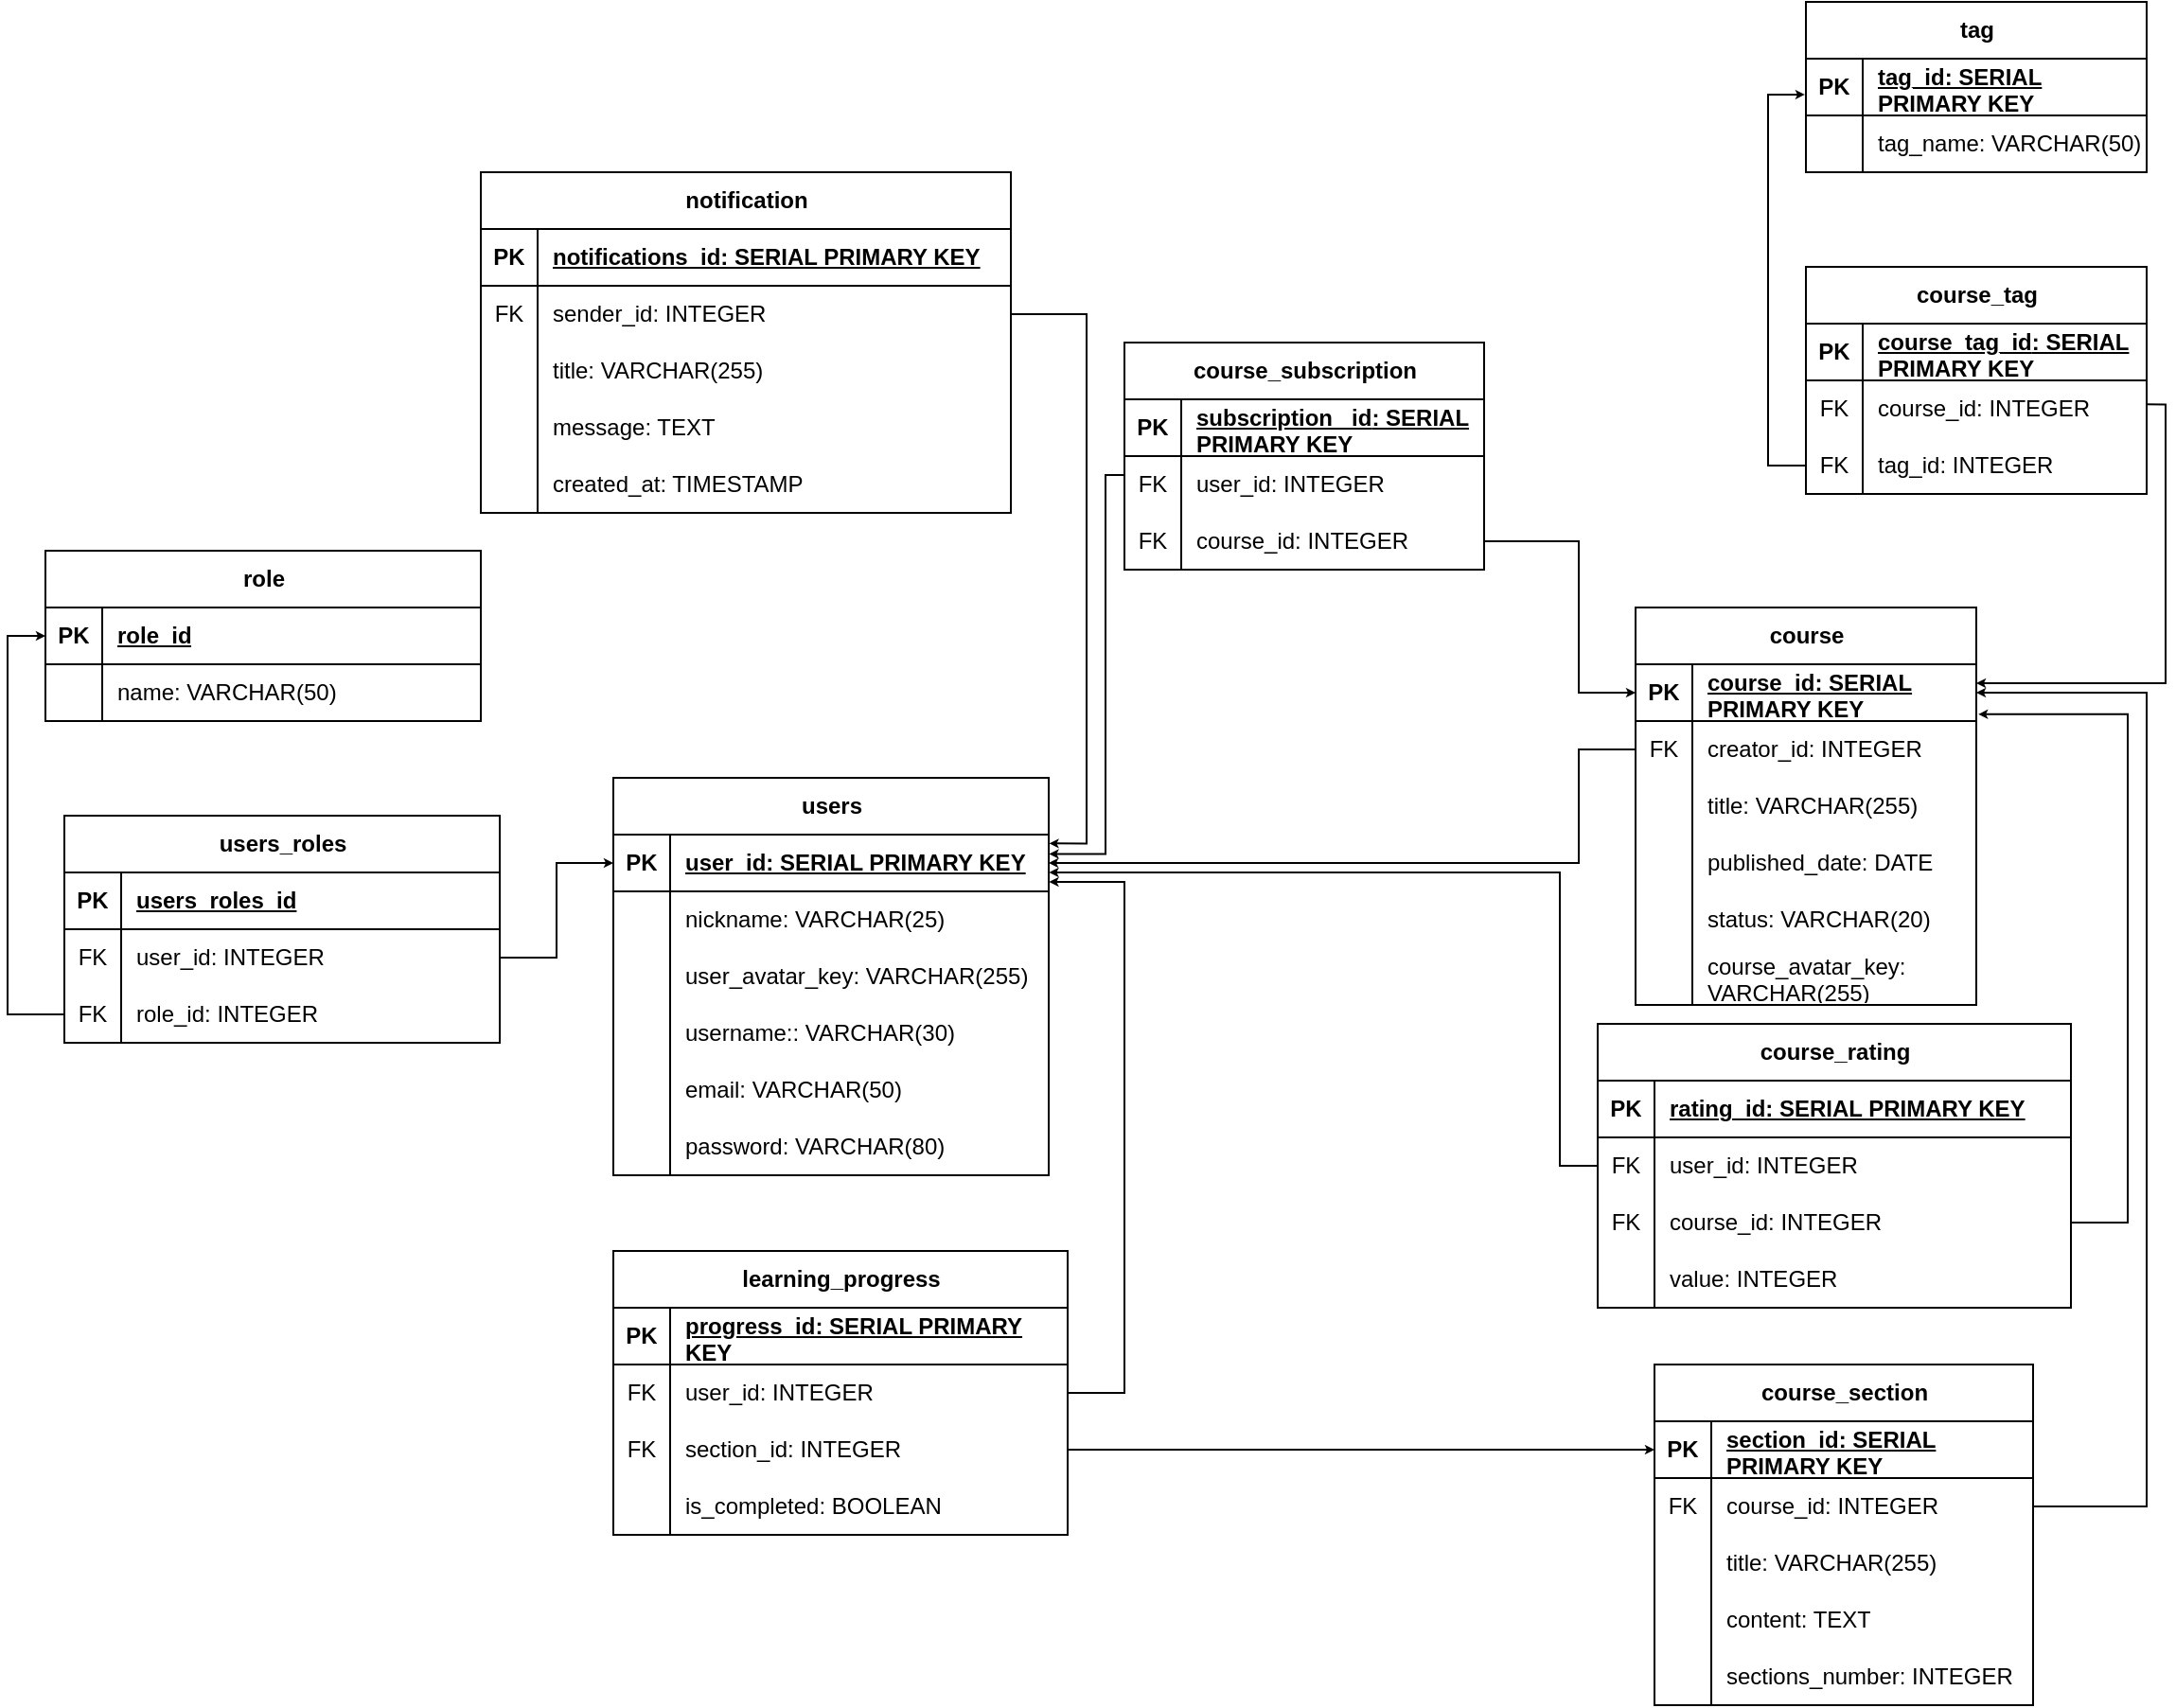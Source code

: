 <mxfile version="24.1.0" type="device">
  <diagram name="Страница — 1" id="e10EyXem6zrKL25AmnZW">
    <mxGraphModel dx="2261" dy="2005" grid="1" gridSize="10" guides="1" tooltips="1" connect="1" arrows="1" fold="1" page="1" pageScale="1" pageWidth="827" pageHeight="1169" math="0" shadow="0">
      <root>
        <mxCell id="0" />
        <mxCell id="1" parent="0" />
        <mxCell id="rcy57a3LJjuB4BleYH-w-108" value="users" style="shape=table;startSize=30;container=1;collapsible=1;childLayout=tableLayout;fixedRows=1;rowLines=0;fontStyle=1;align=center;resizeLast=1;html=1;" parent="1" vertex="1">
          <mxGeometry x="20" y="330" width="230" height="210" as="geometry" />
        </mxCell>
        <mxCell id="rcy57a3LJjuB4BleYH-w-109" value="" style="shape=tableRow;horizontal=0;startSize=0;swimlaneHead=0;swimlaneBody=0;fillColor=none;collapsible=0;dropTarget=0;points=[[0,0.5],[1,0.5]];portConstraint=eastwest;top=0;left=0;right=0;bottom=1;" parent="rcy57a3LJjuB4BleYH-w-108" vertex="1">
          <mxGeometry y="30" width="230" height="30" as="geometry" />
        </mxCell>
        <mxCell id="rcy57a3LJjuB4BleYH-w-110" value="PK" style="shape=partialRectangle;connectable=0;fillColor=none;top=0;left=0;bottom=0;right=0;fontStyle=1;overflow=hidden;whiteSpace=wrap;html=1;" parent="rcy57a3LJjuB4BleYH-w-109" vertex="1">
          <mxGeometry width="30" height="30" as="geometry">
            <mxRectangle width="30" height="30" as="alternateBounds" />
          </mxGeometry>
        </mxCell>
        <mxCell id="rcy57a3LJjuB4BleYH-w-111" value="user_id:&amp;nbsp;SERIAL PRIMARY KEY" style="shape=partialRectangle;connectable=0;fillColor=none;top=0;left=0;bottom=0;right=0;align=left;spacingLeft=6;fontStyle=5;overflow=hidden;whiteSpace=wrap;html=1;" parent="rcy57a3LJjuB4BleYH-w-109" vertex="1">
          <mxGeometry x="30" width="200" height="30" as="geometry">
            <mxRectangle width="200" height="30" as="alternateBounds" />
          </mxGeometry>
        </mxCell>
        <mxCell id="qG3YIqLwmtl2IUQ5ZjuG-1" style="shape=tableRow;horizontal=0;startSize=0;swimlaneHead=0;swimlaneBody=0;fillColor=none;collapsible=0;dropTarget=0;points=[[0,0.5],[1,0.5]];portConstraint=eastwest;top=0;left=0;right=0;bottom=0;" parent="rcy57a3LJjuB4BleYH-w-108" vertex="1">
          <mxGeometry y="60" width="230" height="30" as="geometry" />
        </mxCell>
        <mxCell id="qG3YIqLwmtl2IUQ5ZjuG-2" style="shape=partialRectangle;connectable=0;fillColor=none;top=0;left=0;bottom=0;right=0;editable=1;overflow=hidden;whiteSpace=wrap;html=1;" parent="qG3YIqLwmtl2IUQ5ZjuG-1" vertex="1">
          <mxGeometry width="30" height="30" as="geometry">
            <mxRectangle width="30" height="30" as="alternateBounds" />
          </mxGeometry>
        </mxCell>
        <mxCell id="qG3YIqLwmtl2IUQ5ZjuG-3" value="nickname: VARCHAR(25)" style="shape=partialRectangle;connectable=0;fillColor=none;top=0;left=0;bottom=0;right=0;align=left;spacingLeft=6;overflow=hidden;whiteSpace=wrap;html=1;" parent="qG3YIqLwmtl2IUQ5ZjuG-1" vertex="1">
          <mxGeometry x="30" width="200" height="30" as="geometry">
            <mxRectangle width="200" height="30" as="alternateBounds" />
          </mxGeometry>
        </mxCell>
        <mxCell id="5JkqvSpxywjfMYLbYmAC-1" style="shape=tableRow;horizontal=0;startSize=0;swimlaneHead=0;swimlaneBody=0;fillColor=none;collapsible=0;dropTarget=0;points=[[0,0.5],[1,0.5]];portConstraint=eastwest;top=0;left=0;right=0;bottom=0;" parent="rcy57a3LJjuB4BleYH-w-108" vertex="1">
          <mxGeometry y="90" width="230" height="30" as="geometry" />
        </mxCell>
        <mxCell id="5JkqvSpxywjfMYLbYmAC-2" style="shape=partialRectangle;connectable=0;fillColor=none;top=0;left=0;bottom=0;right=0;editable=1;overflow=hidden;whiteSpace=wrap;html=1;" parent="5JkqvSpxywjfMYLbYmAC-1" vertex="1">
          <mxGeometry width="30" height="30" as="geometry">
            <mxRectangle width="30" height="30" as="alternateBounds" />
          </mxGeometry>
        </mxCell>
        <mxCell id="5JkqvSpxywjfMYLbYmAC-3" value="user_avatar_key: VARCHAR(255)" style="shape=partialRectangle;connectable=0;fillColor=none;top=0;left=0;bottom=0;right=0;align=left;spacingLeft=6;overflow=hidden;whiteSpace=wrap;html=1;" parent="5JkqvSpxywjfMYLbYmAC-1" vertex="1">
          <mxGeometry x="30" width="200" height="30" as="geometry">
            <mxRectangle width="200" height="30" as="alternateBounds" />
          </mxGeometry>
        </mxCell>
        <mxCell id="A9-upnv80SPFplMjqTBX-4" style="shape=tableRow;horizontal=0;startSize=0;swimlaneHead=0;swimlaneBody=0;fillColor=none;collapsible=0;dropTarget=0;points=[[0,0.5],[1,0.5]];portConstraint=eastwest;top=0;left=0;right=0;bottom=0;" parent="rcy57a3LJjuB4BleYH-w-108" vertex="1">
          <mxGeometry y="120" width="230" height="30" as="geometry" />
        </mxCell>
        <mxCell id="A9-upnv80SPFplMjqTBX-5" style="shape=partialRectangle;connectable=0;fillColor=none;top=0;left=0;bottom=0;right=0;editable=1;overflow=hidden;whiteSpace=wrap;html=1;" parent="A9-upnv80SPFplMjqTBX-4" vertex="1">
          <mxGeometry width="30" height="30" as="geometry">
            <mxRectangle width="30" height="30" as="alternateBounds" />
          </mxGeometry>
        </mxCell>
        <mxCell id="A9-upnv80SPFplMjqTBX-6" value="username:: VARCHAR(30)" style="shape=partialRectangle;connectable=0;fillColor=none;top=0;left=0;bottom=0;right=0;align=left;spacingLeft=6;overflow=hidden;whiteSpace=wrap;html=1;" parent="A9-upnv80SPFplMjqTBX-4" vertex="1">
          <mxGeometry x="30" width="200" height="30" as="geometry">
            <mxRectangle width="200" height="30" as="alternateBounds" />
          </mxGeometry>
        </mxCell>
        <mxCell id="lw1U6z2rOfdBYL1Mcz2h-17" style="shape=tableRow;horizontal=0;startSize=0;swimlaneHead=0;swimlaneBody=0;fillColor=none;collapsible=0;dropTarget=0;points=[[0,0.5],[1,0.5]];portConstraint=eastwest;top=0;left=0;right=0;bottom=0;" parent="rcy57a3LJjuB4BleYH-w-108" vertex="1">
          <mxGeometry y="150" width="230" height="30" as="geometry" />
        </mxCell>
        <mxCell id="lw1U6z2rOfdBYL1Mcz2h-18" style="shape=partialRectangle;connectable=0;fillColor=none;top=0;left=0;bottom=0;right=0;editable=1;overflow=hidden;whiteSpace=wrap;html=1;" parent="lw1U6z2rOfdBYL1Mcz2h-17" vertex="1">
          <mxGeometry width="30" height="30" as="geometry">
            <mxRectangle width="30" height="30" as="alternateBounds" />
          </mxGeometry>
        </mxCell>
        <mxCell id="lw1U6z2rOfdBYL1Mcz2h-19" value="email: VARCHAR(50)" style="shape=partialRectangle;connectable=0;fillColor=none;top=0;left=0;bottom=0;right=0;align=left;spacingLeft=6;overflow=hidden;whiteSpace=wrap;html=1;" parent="lw1U6z2rOfdBYL1Mcz2h-17" vertex="1">
          <mxGeometry x="30" width="200" height="30" as="geometry">
            <mxRectangle width="200" height="30" as="alternateBounds" />
          </mxGeometry>
        </mxCell>
        <mxCell id="lw1U6z2rOfdBYL1Mcz2h-14" style="shape=tableRow;horizontal=0;startSize=0;swimlaneHead=0;swimlaneBody=0;fillColor=none;collapsible=0;dropTarget=0;points=[[0,0.5],[1,0.5]];portConstraint=eastwest;top=0;left=0;right=0;bottom=0;" parent="rcy57a3LJjuB4BleYH-w-108" vertex="1">
          <mxGeometry y="180" width="230" height="30" as="geometry" />
        </mxCell>
        <mxCell id="lw1U6z2rOfdBYL1Mcz2h-15" style="shape=partialRectangle;connectable=0;fillColor=none;top=0;left=0;bottom=0;right=0;editable=1;overflow=hidden;whiteSpace=wrap;html=1;" parent="lw1U6z2rOfdBYL1Mcz2h-14" vertex="1">
          <mxGeometry width="30" height="30" as="geometry">
            <mxRectangle width="30" height="30" as="alternateBounds" />
          </mxGeometry>
        </mxCell>
        <mxCell id="lw1U6z2rOfdBYL1Mcz2h-16" value="password: VARCHAR(80)" style="shape=partialRectangle;connectable=0;fillColor=none;top=0;left=0;bottom=0;right=0;align=left;spacingLeft=6;overflow=hidden;whiteSpace=wrap;html=1;" parent="lw1U6z2rOfdBYL1Mcz2h-14" vertex="1">
          <mxGeometry x="30" width="200" height="30" as="geometry">
            <mxRectangle width="200" height="30" as="alternateBounds" />
          </mxGeometry>
        </mxCell>
        <mxCell id="rcy57a3LJjuB4BleYH-w-126" value="course" style="shape=table;startSize=30;container=1;collapsible=1;childLayout=tableLayout;fixedRows=1;rowLines=0;fontStyle=1;align=center;resizeLast=1;html=1;" parent="1" vertex="1">
          <mxGeometry x="560" y="240" width="180" height="210" as="geometry" />
        </mxCell>
        <mxCell id="rcy57a3LJjuB4BleYH-w-127" value="" style="shape=tableRow;horizontal=0;startSize=0;swimlaneHead=0;swimlaneBody=0;fillColor=none;collapsible=0;dropTarget=0;points=[[0,0.5],[1,0.5]];portConstraint=eastwest;top=0;left=0;right=0;bottom=1;" parent="rcy57a3LJjuB4BleYH-w-126" vertex="1">
          <mxGeometry y="30" width="180" height="30" as="geometry" />
        </mxCell>
        <mxCell id="rcy57a3LJjuB4BleYH-w-128" value="PK" style="shape=partialRectangle;connectable=0;fillColor=none;top=0;left=0;bottom=0;right=0;fontStyle=1;overflow=hidden;whiteSpace=wrap;html=1;" parent="rcy57a3LJjuB4BleYH-w-127" vertex="1">
          <mxGeometry width="30" height="30" as="geometry">
            <mxRectangle width="30" height="30" as="alternateBounds" />
          </mxGeometry>
        </mxCell>
        <mxCell id="rcy57a3LJjuB4BleYH-w-129" value="course_id:&amp;nbsp;SERIAL PRIMARY KEY" style="shape=partialRectangle;connectable=0;fillColor=none;top=0;left=0;bottom=0;right=0;align=left;spacingLeft=6;fontStyle=5;overflow=hidden;whiteSpace=wrap;html=1;" parent="rcy57a3LJjuB4BleYH-w-127" vertex="1">
          <mxGeometry x="30" width="150" height="30" as="geometry">
            <mxRectangle width="150" height="30" as="alternateBounds" />
          </mxGeometry>
        </mxCell>
        <mxCell id="aZD4sff3t_LTu9o36qDz-57" style="shape=tableRow;horizontal=0;startSize=0;swimlaneHead=0;swimlaneBody=0;fillColor=none;collapsible=0;dropTarget=0;points=[[0,0.5],[1,0.5]];portConstraint=eastwest;top=0;left=0;right=0;bottom=0;" parent="rcy57a3LJjuB4BleYH-w-126" vertex="1">
          <mxGeometry y="60" width="180" height="30" as="geometry" />
        </mxCell>
        <mxCell id="aZD4sff3t_LTu9o36qDz-58" value="FK" style="shape=partialRectangle;connectable=0;fillColor=none;top=0;left=0;bottom=0;right=0;editable=1;overflow=hidden;whiteSpace=wrap;html=1;" parent="aZD4sff3t_LTu9o36qDz-57" vertex="1">
          <mxGeometry width="30" height="30" as="geometry">
            <mxRectangle width="30" height="30" as="alternateBounds" />
          </mxGeometry>
        </mxCell>
        <mxCell id="aZD4sff3t_LTu9o36qDz-59" value="creator_id: INTEGER" style="shape=partialRectangle;connectable=0;fillColor=none;top=0;left=0;bottom=0;right=0;align=left;spacingLeft=6;overflow=hidden;whiteSpace=wrap;html=1;" parent="aZD4sff3t_LTu9o36qDz-57" vertex="1">
          <mxGeometry x="30" width="150" height="30" as="geometry">
            <mxRectangle width="150" height="30" as="alternateBounds" />
          </mxGeometry>
        </mxCell>
        <mxCell id="rcy57a3LJjuB4BleYH-w-130" value="" style="shape=tableRow;horizontal=0;startSize=0;swimlaneHead=0;swimlaneBody=0;fillColor=none;collapsible=0;dropTarget=0;points=[[0,0.5],[1,0.5]];portConstraint=eastwest;top=0;left=0;right=0;bottom=0;" parent="rcy57a3LJjuB4BleYH-w-126" vertex="1">
          <mxGeometry y="90" width="180" height="30" as="geometry" />
        </mxCell>
        <mxCell id="rcy57a3LJjuB4BleYH-w-131" value="" style="shape=partialRectangle;connectable=0;fillColor=none;top=0;left=0;bottom=0;right=0;editable=1;overflow=hidden;whiteSpace=wrap;html=1;" parent="rcy57a3LJjuB4BleYH-w-130" vertex="1">
          <mxGeometry width="30" height="30" as="geometry">
            <mxRectangle width="30" height="30" as="alternateBounds" />
          </mxGeometry>
        </mxCell>
        <mxCell id="rcy57a3LJjuB4BleYH-w-132" value="title: VARCHAR(255)" style="shape=partialRectangle;connectable=0;fillColor=none;top=0;left=0;bottom=0;right=0;align=left;spacingLeft=6;overflow=hidden;whiteSpace=wrap;html=1;" parent="rcy57a3LJjuB4BleYH-w-130" vertex="1">
          <mxGeometry x="30" width="150" height="30" as="geometry">
            <mxRectangle width="150" height="30" as="alternateBounds" />
          </mxGeometry>
        </mxCell>
        <mxCell id="rcy57a3LJjuB4BleYH-w-136" value="" style="shape=tableRow;horizontal=0;startSize=0;swimlaneHead=0;swimlaneBody=0;fillColor=none;collapsible=0;dropTarget=0;points=[[0,0.5],[1,0.5]];portConstraint=eastwest;top=0;left=0;right=0;bottom=0;" parent="rcy57a3LJjuB4BleYH-w-126" vertex="1">
          <mxGeometry y="120" width="180" height="30" as="geometry" />
        </mxCell>
        <mxCell id="rcy57a3LJjuB4BleYH-w-137" value="" style="shape=partialRectangle;connectable=0;fillColor=none;top=0;left=0;bottom=0;right=0;editable=1;overflow=hidden;whiteSpace=wrap;html=1;" parent="rcy57a3LJjuB4BleYH-w-136" vertex="1">
          <mxGeometry width="30" height="30" as="geometry">
            <mxRectangle width="30" height="30" as="alternateBounds" />
          </mxGeometry>
        </mxCell>
        <mxCell id="rcy57a3LJjuB4BleYH-w-138" value="published_date: DATE" style="shape=partialRectangle;connectable=0;fillColor=none;top=0;left=0;bottom=0;right=0;align=left;spacingLeft=6;overflow=hidden;whiteSpace=wrap;html=1;" parent="rcy57a3LJjuB4BleYH-w-136" vertex="1">
          <mxGeometry x="30" width="150" height="30" as="geometry">
            <mxRectangle width="150" height="30" as="alternateBounds" />
          </mxGeometry>
        </mxCell>
        <mxCell id="W8GA0KqjkXtl8xatXfkJ-1" style="shape=tableRow;horizontal=0;startSize=0;swimlaneHead=0;swimlaneBody=0;fillColor=none;collapsible=0;dropTarget=0;points=[[0,0.5],[1,0.5]];portConstraint=eastwest;top=0;left=0;right=0;bottom=0;" parent="rcy57a3LJjuB4BleYH-w-126" vertex="1">
          <mxGeometry y="150" width="180" height="30" as="geometry" />
        </mxCell>
        <mxCell id="W8GA0KqjkXtl8xatXfkJ-2" style="shape=partialRectangle;connectable=0;fillColor=none;top=0;left=0;bottom=0;right=0;editable=1;overflow=hidden;whiteSpace=wrap;html=1;" parent="W8GA0KqjkXtl8xatXfkJ-1" vertex="1">
          <mxGeometry width="30" height="30" as="geometry">
            <mxRectangle width="30" height="30" as="alternateBounds" />
          </mxGeometry>
        </mxCell>
        <mxCell id="W8GA0KqjkXtl8xatXfkJ-3" value="status: VARCHAR(20)&lt;span style=&quot;white-space: pre;&quot;&gt;&#x9;&lt;/span&gt;" style="shape=partialRectangle;connectable=0;fillColor=none;top=0;left=0;bottom=0;right=0;align=left;spacingLeft=6;overflow=hidden;whiteSpace=wrap;html=1;" parent="W8GA0KqjkXtl8xatXfkJ-1" vertex="1">
          <mxGeometry x="30" width="150" height="30" as="geometry">
            <mxRectangle width="150" height="30" as="alternateBounds" />
          </mxGeometry>
        </mxCell>
        <mxCell id="5JkqvSpxywjfMYLbYmAC-4" style="shape=tableRow;horizontal=0;startSize=0;swimlaneHead=0;swimlaneBody=0;fillColor=none;collapsible=0;dropTarget=0;points=[[0,0.5],[1,0.5]];portConstraint=eastwest;top=0;left=0;right=0;bottom=0;" parent="rcy57a3LJjuB4BleYH-w-126" vertex="1">
          <mxGeometry y="180" width="180" height="30" as="geometry" />
        </mxCell>
        <mxCell id="5JkqvSpxywjfMYLbYmAC-5" style="shape=partialRectangle;connectable=0;fillColor=none;top=0;left=0;bottom=0;right=0;editable=1;overflow=hidden;whiteSpace=wrap;html=1;" parent="5JkqvSpxywjfMYLbYmAC-4" vertex="1">
          <mxGeometry width="30" height="30" as="geometry">
            <mxRectangle width="30" height="30" as="alternateBounds" />
          </mxGeometry>
        </mxCell>
        <mxCell id="5JkqvSpxywjfMYLbYmAC-6" value="course_avatar_key: VARCHAR(255)" style="shape=partialRectangle;connectable=0;fillColor=none;top=0;left=0;bottom=0;right=0;align=left;spacingLeft=6;overflow=hidden;whiteSpace=wrap;html=1;" parent="5JkqvSpxywjfMYLbYmAC-4" vertex="1">
          <mxGeometry x="30" width="150" height="30" as="geometry">
            <mxRectangle width="150" height="30" as="alternateBounds" />
          </mxGeometry>
        </mxCell>
        <mxCell id="rcy57a3LJjuB4BleYH-w-139" value="course_section" style="shape=table;startSize=30;container=1;collapsible=1;childLayout=tableLayout;fixedRows=1;rowLines=0;fontStyle=1;align=center;resizeLast=1;html=1;" parent="1" vertex="1">
          <mxGeometry x="570" y="640" width="200" height="180" as="geometry" />
        </mxCell>
        <mxCell id="rcy57a3LJjuB4BleYH-w-140" value="" style="shape=tableRow;horizontal=0;startSize=0;swimlaneHead=0;swimlaneBody=0;fillColor=none;collapsible=0;dropTarget=0;points=[[0,0.5],[1,0.5]];portConstraint=eastwest;top=0;left=0;right=0;bottom=1;" parent="rcy57a3LJjuB4BleYH-w-139" vertex="1">
          <mxGeometry y="30" width="200" height="30" as="geometry" />
        </mxCell>
        <mxCell id="rcy57a3LJjuB4BleYH-w-141" value="PK" style="shape=partialRectangle;connectable=0;fillColor=none;top=0;left=0;bottom=0;right=0;fontStyle=1;overflow=hidden;whiteSpace=wrap;html=1;" parent="rcy57a3LJjuB4BleYH-w-140" vertex="1">
          <mxGeometry width="30" height="30" as="geometry">
            <mxRectangle width="30" height="30" as="alternateBounds" />
          </mxGeometry>
        </mxCell>
        <mxCell id="rcy57a3LJjuB4BleYH-w-142" value="section_id:&amp;nbsp;SERIAL PRIMARY KEY" style="shape=partialRectangle;connectable=0;fillColor=none;top=0;left=0;bottom=0;right=0;align=left;spacingLeft=6;fontStyle=5;overflow=hidden;whiteSpace=wrap;html=1;" parent="rcy57a3LJjuB4BleYH-w-140" vertex="1">
          <mxGeometry x="30" width="170" height="30" as="geometry">
            <mxRectangle width="170" height="30" as="alternateBounds" />
          </mxGeometry>
        </mxCell>
        <mxCell id="rcy57a3LJjuB4BleYH-w-146" value="" style="shape=tableRow;horizontal=0;startSize=0;swimlaneHead=0;swimlaneBody=0;fillColor=none;collapsible=0;dropTarget=0;points=[[0,0.5],[1,0.5]];portConstraint=eastwest;top=0;left=0;right=0;bottom=0;" parent="rcy57a3LJjuB4BleYH-w-139" vertex="1">
          <mxGeometry y="60" width="200" height="30" as="geometry" />
        </mxCell>
        <mxCell id="rcy57a3LJjuB4BleYH-w-147" value="FK" style="shape=partialRectangle;connectable=0;fillColor=none;top=0;left=0;bottom=0;right=0;editable=1;overflow=hidden;whiteSpace=wrap;html=1;" parent="rcy57a3LJjuB4BleYH-w-146" vertex="1">
          <mxGeometry width="30" height="30" as="geometry">
            <mxRectangle width="30" height="30" as="alternateBounds" />
          </mxGeometry>
        </mxCell>
        <mxCell id="rcy57a3LJjuB4BleYH-w-148" value="course_id: INTEGER" style="shape=partialRectangle;connectable=0;fillColor=none;top=0;left=0;bottom=0;right=0;align=left;spacingLeft=6;overflow=hidden;whiteSpace=wrap;html=1;" parent="rcy57a3LJjuB4BleYH-w-146" vertex="1">
          <mxGeometry x="30" width="170" height="30" as="geometry">
            <mxRectangle width="170" height="30" as="alternateBounds" />
          </mxGeometry>
        </mxCell>
        <mxCell id="A9-upnv80SPFplMjqTBX-1" style="shape=tableRow;horizontal=0;startSize=0;swimlaneHead=0;swimlaneBody=0;fillColor=none;collapsible=0;dropTarget=0;points=[[0,0.5],[1,0.5]];portConstraint=eastwest;top=0;left=0;right=0;bottom=0;" parent="rcy57a3LJjuB4BleYH-w-139" vertex="1">
          <mxGeometry y="90" width="200" height="30" as="geometry" />
        </mxCell>
        <mxCell id="A9-upnv80SPFplMjqTBX-2" style="shape=partialRectangle;connectable=0;fillColor=none;top=0;left=0;bottom=0;right=0;editable=1;overflow=hidden;whiteSpace=wrap;html=1;" parent="A9-upnv80SPFplMjqTBX-1" vertex="1">
          <mxGeometry width="30" height="30" as="geometry">
            <mxRectangle width="30" height="30" as="alternateBounds" />
          </mxGeometry>
        </mxCell>
        <mxCell id="A9-upnv80SPFplMjqTBX-3" value="title: VARCHAR(255)" style="shape=partialRectangle;connectable=0;fillColor=none;top=0;left=0;bottom=0;right=0;align=left;spacingLeft=6;overflow=hidden;whiteSpace=wrap;html=1;" parent="A9-upnv80SPFplMjqTBX-1" vertex="1">
          <mxGeometry x="30" width="170" height="30" as="geometry">
            <mxRectangle width="170" height="30" as="alternateBounds" />
          </mxGeometry>
        </mxCell>
        <mxCell id="aZD4sff3t_LTu9o36qDz-4" style="shape=tableRow;horizontal=0;startSize=0;swimlaneHead=0;swimlaneBody=0;fillColor=none;collapsible=0;dropTarget=0;points=[[0,0.5],[1,0.5]];portConstraint=eastwest;top=0;left=0;right=0;bottom=0;" parent="rcy57a3LJjuB4BleYH-w-139" vertex="1">
          <mxGeometry y="120" width="200" height="30" as="geometry" />
        </mxCell>
        <mxCell id="aZD4sff3t_LTu9o36qDz-5" style="shape=partialRectangle;connectable=0;fillColor=none;top=0;left=0;bottom=0;right=0;editable=1;overflow=hidden;whiteSpace=wrap;html=1;" parent="aZD4sff3t_LTu9o36qDz-4" vertex="1">
          <mxGeometry width="30" height="30" as="geometry">
            <mxRectangle width="30" height="30" as="alternateBounds" />
          </mxGeometry>
        </mxCell>
        <mxCell id="aZD4sff3t_LTu9o36qDz-6" value="content: TEXT" style="shape=partialRectangle;connectable=0;fillColor=none;top=0;left=0;bottom=0;right=0;align=left;spacingLeft=6;overflow=hidden;whiteSpace=wrap;html=1;" parent="aZD4sff3t_LTu9o36qDz-4" vertex="1">
          <mxGeometry x="30" width="170" height="30" as="geometry">
            <mxRectangle width="170" height="30" as="alternateBounds" />
          </mxGeometry>
        </mxCell>
        <mxCell id="aZD4sff3t_LTu9o36qDz-1" style="shape=tableRow;horizontal=0;startSize=0;swimlaneHead=0;swimlaneBody=0;fillColor=none;collapsible=0;dropTarget=0;points=[[0,0.5],[1,0.5]];portConstraint=eastwest;top=0;left=0;right=0;bottom=0;" parent="rcy57a3LJjuB4BleYH-w-139" vertex="1">
          <mxGeometry y="150" width="200" height="30" as="geometry" />
        </mxCell>
        <mxCell id="aZD4sff3t_LTu9o36qDz-2" style="shape=partialRectangle;connectable=0;fillColor=none;top=0;left=0;bottom=0;right=0;editable=1;overflow=hidden;whiteSpace=wrap;html=1;" parent="aZD4sff3t_LTu9o36qDz-1" vertex="1">
          <mxGeometry width="30" height="30" as="geometry">
            <mxRectangle width="30" height="30" as="alternateBounds" />
          </mxGeometry>
        </mxCell>
        <mxCell id="aZD4sff3t_LTu9o36qDz-3" value="sections_number: INTEGER" style="shape=partialRectangle;connectable=0;fillColor=none;top=0;left=0;bottom=0;right=0;align=left;spacingLeft=6;overflow=hidden;whiteSpace=wrap;html=1;" parent="aZD4sff3t_LTu9o36qDz-1" vertex="1">
          <mxGeometry x="30" width="170" height="30" as="geometry">
            <mxRectangle width="170" height="30" as="alternateBounds" />
          </mxGeometry>
        </mxCell>
        <mxCell id="rcy57a3LJjuB4BleYH-w-159" value="course_rating" style="shape=table;startSize=30;container=1;collapsible=1;childLayout=tableLayout;fixedRows=1;rowLines=0;fontStyle=1;align=center;resizeLast=1;html=1;" parent="1" vertex="1">
          <mxGeometry x="540" y="460" width="250" height="150" as="geometry" />
        </mxCell>
        <mxCell id="rcy57a3LJjuB4BleYH-w-160" value="" style="shape=tableRow;horizontal=0;startSize=0;swimlaneHead=0;swimlaneBody=0;fillColor=none;collapsible=0;dropTarget=0;points=[[0,0.5],[1,0.5]];portConstraint=eastwest;top=0;left=0;right=0;bottom=1;" parent="rcy57a3LJjuB4BleYH-w-159" vertex="1">
          <mxGeometry y="30" width="250" height="30" as="geometry" />
        </mxCell>
        <mxCell id="rcy57a3LJjuB4BleYH-w-161" value="PK" style="shape=partialRectangle;connectable=0;fillColor=none;top=0;left=0;bottom=0;right=0;fontStyle=1;overflow=hidden;whiteSpace=wrap;html=1;" parent="rcy57a3LJjuB4BleYH-w-160" vertex="1">
          <mxGeometry width="30" height="30" as="geometry">
            <mxRectangle width="30" height="30" as="alternateBounds" />
          </mxGeometry>
        </mxCell>
        <mxCell id="rcy57a3LJjuB4BleYH-w-162" value="rating_id:&amp;nbsp;SERIAL PRIMARY KEY" style="shape=partialRectangle;connectable=0;fillColor=none;top=0;left=0;bottom=0;right=0;align=left;spacingLeft=6;fontStyle=5;overflow=hidden;whiteSpace=wrap;html=1;" parent="rcy57a3LJjuB4BleYH-w-160" vertex="1">
          <mxGeometry x="30" width="220" height="30" as="geometry">
            <mxRectangle width="220" height="30" as="alternateBounds" />
          </mxGeometry>
        </mxCell>
        <mxCell id="rcy57a3LJjuB4BleYH-w-163" value="" style="shape=tableRow;horizontal=0;startSize=0;swimlaneHead=0;swimlaneBody=0;fillColor=none;collapsible=0;dropTarget=0;points=[[0,0.5],[1,0.5]];portConstraint=eastwest;top=0;left=0;right=0;bottom=0;" parent="rcy57a3LJjuB4BleYH-w-159" vertex="1">
          <mxGeometry y="60" width="250" height="30" as="geometry" />
        </mxCell>
        <mxCell id="rcy57a3LJjuB4BleYH-w-164" value="FK" style="shape=partialRectangle;connectable=0;fillColor=none;top=0;left=0;bottom=0;right=0;editable=1;overflow=hidden;whiteSpace=wrap;html=1;" parent="rcy57a3LJjuB4BleYH-w-163" vertex="1">
          <mxGeometry width="30" height="30" as="geometry">
            <mxRectangle width="30" height="30" as="alternateBounds" />
          </mxGeometry>
        </mxCell>
        <mxCell id="rcy57a3LJjuB4BleYH-w-165" value="user_id: INTEGER" style="shape=partialRectangle;connectable=0;fillColor=none;top=0;left=0;bottom=0;right=0;align=left;spacingLeft=6;overflow=hidden;whiteSpace=wrap;html=1;" parent="rcy57a3LJjuB4BleYH-w-163" vertex="1">
          <mxGeometry x="30" width="220" height="30" as="geometry">
            <mxRectangle width="220" height="30" as="alternateBounds" />
          </mxGeometry>
        </mxCell>
        <mxCell id="rcy57a3LJjuB4BleYH-w-166" value="" style="shape=tableRow;horizontal=0;startSize=0;swimlaneHead=0;swimlaneBody=0;fillColor=none;collapsible=0;dropTarget=0;points=[[0,0.5],[1,0.5]];portConstraint=eastwest;top=0;left=0;right=0;bottom=0;" parent="rcy57a3LJjuB4BleYH-w-159" vertex="1">
          <mxGeometry y="90" width="250" height="30" as="geometry" />
        </mxCell>
        <mxCell id="rcy57a3LJjuB4BleYH-w-167" value="FK" style="shape=partialRectangle;connectable=0;fillColor=none;top=0;left=0;bottom=0;right=0;editable=1;overflow=hidden;whiteSpace=wrap;html=1;" parent="rcy57a3LJjuB4BleYH-w-166" vertex="1">
          <mxGeometry width="30" height="30" as="geometry">
            <mxRectangle width="30" height="30" as="alternateBounds" />
          </mxGeometry>
        </mxCell>
        <mxCell id="rcy57a3LJjuB4BleYH-w-168" value="course_id: INTEGER" style="shape=partialRectangle;connectable=0;fillColor=none;top=0;left=0;bottom=0;right=0;align=left;spacingLeft=6;overflow=hidden;whiteSpace=wrap;html=1;" parent="rcy57a3LJjuB4BleYH-w-166" vertex="1">
          <mxGeometry x="30" width="220" height="30" as="geometry">
            <mxRectangle width="220" height="30" as="alternateBounds" />
          </mxGeometry>
        </mxCell>
        <mxCell id="rcy57a3LJjuB4BleYH-w-169" value="" style="shape=tableRow;horizontal=0;startSize=0;swimlaneHead=0;swimlaneBody=0;fillColor=none;collapsible=0;dropTarget=0;points=[[0,0.5],[1,0.5]];portConstraint=eastwest;top=0;left=0;right=0;bottom=0;" parent="rcy57a3LJjuB4BleYH-w-159" vertex="1">
          <mxGeometry y="120" width="250" height="30" as="geometry" />
        </mxCell>
        <mxCell id="rcy57a3LJjuB4BleYH-w-170" value="" style="shape=partialRectangle;connectable=0;fillColor=none;top=0;left=0;bottom=0;right=0;editable=1;overflow=hidden;whiteSpace=wrap;html=1;" parent="rcy57a3LJjuB4BleYH-w-169" vertex="1">
          <mxGeometry width="30" height="30" as="geometry">
            <mxRectangle width="30" height="30" as="alternateBounds" />
          </mxGeometry>
        </mxCell>
        <mxCell id="rcy57a3LJjuB4BleYH-w-171" value="value:&amp;nbsp;INTEGER" style="shape=partialRectangle;connectable=0;fillColor=none;top=0;left=0;bottom=0;right=0;align=left;spacingLeft=6;overflow=hidden;whiteSpace=wrap;html=1;" parent="rcy57a3LJjuB4BleYH-w-169" vertex="1">
          <mxGeometry x="30" width="220" height="30" as="geometry">
            <mxRectangle width="220" height="30" as="alternateBounds" />
          </mxGeometry>
        </mxCell>
        <mxCell id="rcy57a3LJjuB4BleYH-w-172" value="course_subscription" style="shape=table;startSize=30;container=1;collapsible=1;childLayout=tableLayout;fixedRows=1;rowLines=0;fontStyle=1;align=center;resizeLast=1;html=1;" parent="1" vertex="1">
          <mxGeometry x="290" y="100" width="190" height="120" as="geometry" />
        </mxCell>
        <mxCell id="rcy57a3LJjuB4BleYH-w-173" value="" style="shape=tableRow;horizontal=0;startSize=0;swimlaneHead=0;swimlaneBody=0;fillColor=none;collapsible=0;dropTarget=0;points=[[0,0.5],[1,0.5]];portConstraint=eastwest;top=0;left=0;right=0;bottom=1;" parent="rcy57a3LJjuB4BleYH-w-172" vertex="1">
          <mxGeometry y="30" width="190" height="30" as="geometry" />
        </mxCell>
        <mxCell id="rcy57a3LJjuB4BleYH-w-174" value="PK" style="shape=partialRectangle;connectable=0;fillColor=none;top=0;left=0;bottom=0;right=0;fontStyle=1;overflow=hidden;whiteSpace=wrap;html=1;" parent="rcy57a3LJjuB4BleYH-w-173" vertex="1">
          <mxGeometry width="30" height="30" as="geometry">
            <mxRectangle width="30" height="30" as="alternateBounds" />
          </mxGeometry>
        </mxCell>
        <mxCell id="rcy57a3LJjuB4BleYH-w-175" value="&lt;div style=&quot;&quot;&gt;subscription&amp;nbsp;_id&lt;span style=&quot;background-color: initial;&quot;&gt;:&amp;nbsp;SERIAL PRIMARY KEY&lt;/span&gt;&lt;br&gt;&lt;/div&gt;" style="shape=partialRectangle;connectable=0;fillColor=none;top=0;left=0;bottom=0;right=0;align=left;spacingLeft=6;fontStyle=5;overflow=hidden;whiteSpace=wrap;html=1;" parent="rcy57a3LJjuB4BleYH-w-173" vertex="1">
          <mxGeometry x="30" width="160" height="30" as="geometry">
            <mxRectangle width="160" height="30" as="alternateBounds" />
          </mxGeometry>
        </mxCell>
        <mxCell id="rcy57a3LJjuB4BleYH-w-176" value="" style="shape=tableRow;horizontal=0;startSize=0;swimlaneHead=0;swimlaneBody=0;fillColor=none;collapsible=0;dropTarget=0;points=[[0,0.5],[1,0.5]];portConstraint=eastwest;top=0;left=0;right=0;bottom=0;" parent="rcy57a3LJjuB4BleYH-w-172" vertex="1">
          <mxGeometry y="60" width="190" height="30" as="geometry" />
        </mxCell>
        <mxCell id="rcy57a3LJjuB4BleYH-w-177" value="FK" style="shape=partialRectangle;connectable=0;fillColor=none;top=0;left=0;bottom=0;right=0;editable=1;overflow=hidden;whiteSpace=wrap;html=1;" parent="rcy57a3LJjuB4BleYH-w-176" vertex="1">
          <mxGeometry width="30" height="30" as="geometry">
            <mxRectangle width="30" height="30" as="alternateBounds" />
          </mxGeometry>
        </mxCell>
        <mxCell id="rcy57a3LJjuB4BleYH-w-178" value="user_id: INTEGER" style="shape=partialRectangle;connectable=0;fillColor=none;top=0;left=0;bottom=0;right=0;align=left;spacingLeft=6;overflow=hidden;whiteSpace=wrap;html=1;" parent="rcy57a3LJjuB4BleYH-w-176" vertex="1">
          <mxGeometry x="30" width="160" height="30" as="geometry">
            <mxRectangle width="160" height="30" as="alternateBounds" />
          </mxGeometry>
        </mxCell>
        <mxCell id="rcy57a3LJjuB4BleYH-w-179" value="" style="shape=tableRow;horizontal=0;startSize=0;swimlaneHead=0;swimlaneBody=0;fillColor=none;collapsible=0;dropTarget=0;points=[[0,0.5],[1,0.5]];portConstraint=eastwest;top=0;left=0;right=0;bottom=0;" parent="rcy57a3LJjuB4BleYH-w-172" vertex="1">
          <mxGeometry y="90" width="190" height="30" as="geometry" />
        </mxCell>
        <mxCell id="rcy57a3LJjuB4BleYH-w-180" value="FK" style="shape=partialRectangle;connectable=0;fillColor=none;top=0;left=0;bottom=0;right=0;editable=1;overflow=hidden;whiteSpace=wrap;html=1;" parent="rcy57a3LJjuB4BleYH-w-179" vertex="1">
          <mxGeometry width="30" height="30" as="geometry">
            <mxRectangle width="30" height="30" as="alternateBounds" />
          </mxGeometry>
        </mxCell>
        <mxCell id="rcy57a3LJjuB4BleYH-w-181" value="course_id: INTEGER" style="shape=partialRectangle;connectable=0;fillColor=none;top=0;left=0;bottom=0;right=0;align=left;spacingLeft=6;overflow=hidden;whiteSpace=wrap;html=1;" parent="rcy57a3LJjuB4BleYH-w-179" vertex="1">
          <mxGeometry x="30" width="160" height="30" as="geometry">
            <mxRectangle width="160" height="30" as="alternateBounds" />
          </mxGeometry>
        </mxCell>
        <mxCell id="rcy57a3LJjuB4BleYH-w-182" value="learning_progress" style="shape=table;startSize=30;container=1;collapsible=1;childLayout=tableLayout;fixedRows=1;rowLines=0;fontStyle=1;align=center;resizeLast=1;html=1;" parent="1" vertex="1">
          <mxGeometry x="20" y="580" width="240" height="150" as="geometry" />
        </mxCell>
        <mxCell id="rcy57a3LJjuB4BleYH-w-183" value="" style="shape=tableRow;horizontal=0;startSize=0;swimlaneHead=0;swimlaneBody=0;fillColor=none;collapsible=0;dropTarget=0;points=[[0,0.5],[1,0.5]];portConstraint=eastwest;top=0;left=0;right=0;bottom=1;" parent="rcy57a3LJjuB4BleYH-w-182" vertex="1">
          <mxGeometry y="30" width="240" height="30" as="geometry" />
        </mxCell>
        <mxCell id="rcy57a3LJjuB4BleYH-w-184" value="PK" style="shape=partialRectangle;connectable=0;fillColor=none;top=0;left=0;bottom=0;right=0;fontStyle=1;overflow=hidden;whiteSpace=wrap;html=1;" parent="rcy57a3LJjuB4BleYH-w-183" vertex="1">
          <mxGeometry width="30" height="30" as="geometry">
            <mxRectangle width="30" height="30" as="alternateBounds" />
          </mxGeometry>
        </mxCell>
        <mxCell id="rcy57a3LJjuB4BleYH-w-185" value="progress_id:&amp;nbsp;SERIAL PRIMARY KEY" style="shape=partialRectangle;connectable=0;fillColor=none;top=0;left=0;bottom=0;right=0;align=left;spacingLeft=6;fontStyle=5;overflow=hidden;whiteSpace=wrap;html=1;" parent="rcy57a3LJjuB4BleYH-w-183" vertex="1">
          <mxGeometry x="30" width="210" height="30" as="geometry">
            <mxRectangle width="210" height="30" as="alternateBounds" />
          </mxGeometry>
        </mxCell>
        <mxCell id="rcy57a3LJjuB4BleYH-w-186" value="" style="shape=tableRow;horizontal=0;startSize=0;swimlaneHead=0;swimlaneBody=0;fillColor=none;collapsible=0;dropTarget=0;points=[[0,0.5],[1,0.5]];portConstraint=eastwest;top=0;left=0;right=0;bottom=0;" parent="rcy57a3LJjuB4BleYH-w-182" vertex="1">
          <mxGeometry y="60" width="240" height="30" as="geometry" />
        </mxCell>
        <mxCell id="rcy57a3LJjuB4BleYH-w-187" value="FK" style="shape=partialRectangle;connectable=0;fillColor=none;top=0;left=0;bottom=0;right=0;editable=1;overflow=hidden;whiteSpace=wrap;html=1;" parent="rcy57a3LJjuB4BleYH-w-186" vertex="1">
          <mxGeometry width="30" height="30" as="geometry">
            <mxRectangle width="30" height="30" as="alternateBounds" />
          </mxGeometry>
        </mxCell>
        <mxCell id="rcy57a3LJjuB4BleYH-w-188" value="user_id:&amp;nbsp;INTEGER" style="shape=partialRectangle;connectable=0;fillColor=none;top=0;left=0;bottom=0;right=0;align=left;spacingLeft=6;overflow=hidden;whiteSpace=wrap;html=1;" parent="rcy57a3LJjuB4BleYH-w-186" vertex="1">
          <mxGeometry x="30" width="210" height="30" as="geometry">
            <mxRectangle width="210" height="30" as="alternateBounds" />
          </mxGeometry>
        </mxCell>
        <mxCell id="rcy57a3LJjuB4BleYH-w-189" value="" style="shape=tableRow;horizontal=0;startSize=0;swimlaneHead=0;swimlaneBody=0;fillColor=none;collapsible=0;dropTarget=0;points=[[0,0.5],[1,0.5]];portConstraint=eastwest;top=0;left=0;right=0;bottom=0;" parent="rcy57a3LJjuB4BleYH-w-182" vertex="1">
          <mxGeometry y="90" width="240" height="30" as="geometry" />
        </mxCell>
        <mxCell id="rcy57a3LJjuB4BleYH-w-190" value="FK" style="shape=partialRectangle;connectable=0;fillColor=none;top=0;left=0;bottom=0;right=0;editable=1;overflow=hidden;whiteSpace=wrap;html=1;" parent="rcy57a3LJjuB4BleYH-w-189" vertex="1">
          <mxGeometry width="30" height="30" as="geometry">
            <mxRectangle width="30" height="30" as="alternateBounds" />
          </mxGeometry>
        </mxCell>
        <mxCell id="rcy57a3LJjuB4BleYH-w-191" value="section_id:&amp;nbsp;INTEGER" style="shape=partialRectangle;connectable=0;fillColor=none;top=0;left=0;bottom=0;right=0;align=left;spacingLeft=6;overflow=hidden;whiteSpace=wrap;html=1;" parent="rcy57a3LJjuB4BleYH-w-189" vertex="1">
          <mxGeometry x="30" width="210" height="30" as="geometry">
            <mxRectangle width="210" height="30" as="alternateBounds" />
          </mxGeometry>
        </mxCell>
        <mxCell id="rcy57a3LJjuB4BleYH-w-192" value="" style="shape=tableRow;horizontal=0;startSize=0;swimlaneHead=0;swimlaneBody=0;fillColor=none;collapsible=0;dropTarget=0;points=[[0,0.5],[1,0.5]];portConstraint=eastwest;top=0;left=0;right=0;bottom=0;" parent="rcy57a3LJjuB4BleYH-w-182" vertex="1">
          <mxGeometry y="120" width="240" height="30" as="geometry" />
        </mxCell>
        <mxCell id="rcy57a3LJjuB4BleYH-w-193" value="" style="shape=partialRectangle;connectable=0;fillColor=none;top=0;left=0;bottom=0;right=0;editable=1;overflow=hidden;whiteSpace=wrap;html=1;" parent="rcy57a3LJjuB4BleYH-w-192" vertex="1">
          <mxGeometry width="30" height="30" as="geometry">
            <mxRectangle width="30" height="30" as="alternateBounds" />
          </mxGeometry>
        </mxCell>
        <mxCell id="rcy57a3LJjuB4BleYH-w-194" value="is_completed: BOOLEAN" style="shape=partialRectangle;connectable=0;fillColor=none;top=0;left=0;bottom=0;right=0;align=left;spacingLeft=6;overflow=hidden;whiteSpace=wrap;html=1;" parent="rcy57a3LJjuB4BleYH-w-192" vertex="1">
          <mxGeometry x="30" width="210" height="30" as="geometry">
            <mxRectangle width="210" height="30" as="alternateBounds" />
          </mxGeometry>
        </mxCell>
        <mxCell id="rcy57a3LJjuB4BleYH-w-221" style="edgeStyle=orthogonalEdgeStyle;rounded=0;orthogonalLoop=1;jettySize=auto;html=1;entryX=1;entryY=0.5;entryDx=0;entryDy=0;endSize=2;exitX=0;exitY=0.5;exitDx=0;exitDy=0;" parent="1" source="aZD4sff3t_LTu9o36qDz-57" target="rcy57a3LJjuB4BleYH-w-109" edge="1">
          <mxGeometry relative="1" as="geometry">
            <mxPoint x="560" y="375" as="sourcePoint" />
            <Array as="points">
              <mxPoint x="530" y="315" />
              <mxPoint x="530" y="375" />
            </Array>
          </mxGeometry>
        </mxCell>
        <mxCell id="rcy57a3LJjuB4BleYH-w-222" style="edgeStyle=orthogonalEdgeStyle;rounded=0;orthogonalLoop=1;jettySize=auto;html=1;entryX=1.001;entryY=0.34;entryDx=0;entryDy=0;entryPerimeter=0;strokeWidth=1;endSize=2;exitX=0;exitY=0.5;exitDx=0;exitDy=0;" parent="1" source="rcy57a3LJjuB4BleYH-w-176" target="rcy57a3LJjuB4BleYH-w-109" edge="1">
          <mxGeometry relative="1" as="geometry">
            <mxPoint x="170" y="125.0" as="targetPoint" />
            <Array as="points">
              <mxPoint x="290" y="170" />
              <mxPoint x="280" y="170" />
              <mxPoint x="280" y="370" />
            </Array>
          </mxGeometry>
        </mxCell>
        <mxCell id="rcy57a3LJjuB4BleYH-w-224" style="edgeStyle=orthogonalEdgeStyle;rounded=0;orthogonalLoop=1;jettySize=auto;html=1;entryX=0;entryY=0.5;entryDx=0;entryDy=0;endSize=2;exitX=1;exitY=0.5;exitDx=0;exitDy=0;" parent="1" source="rcy57a3LJjuB4BleYH-w-179" target="rcy57a3LJjuB4BleYH-w-127" edge="1">
          <mxGeometry relative="1" as="geometry">
            <mxPoint x="480" y="35.0" as="targetPoint" />
            <Array as="points">
              <mxPoint x="530" y="205" />
              <mxPoint x="530" y="285" />
            </Array>
          </mxGeometry>
        </mxCell>
        <mxCell id="rcy57a3LJjuB4BleYH-w-226" style="edgeStyle=orthogonalEdgeStyle;rounded=0;orthogonalLoop=1;jettySize=auto;html=1;entryX=1.001;entryY=0.841;entryDx=0;entryDy=0;endSize=2;entryPerimeter=0;" parent="1" source="rcy57a3LJjuB4BleYH-w-186" target="rcy57a3LJjuB4BleYH-w-109" edge="1">
          <mxGeometry relative="1" as="geometry">
            <Array as="points">
              <mxPoint x="290" y="655" />
              <mxPoint x="290" y="385" />
              <mxPoint x="250" y="385" />
            </Array>
          </mxGeometry>
        </mxCell>
        <mxCell id="rcy57a3LJjuB4BleYH-w-227" style="edgeStyle=orthogonalEdgeStyle;rounded=0;orthogonalLoop=1;jettySize=auto;html=1;exitX=1;exitY=0.5;exitDx=0;exitDy=0;entryX=0;entryY=0.5;entryDx=0;entryDy=0;endSize=2;" parent="1" source="rcy57a3LJjuB4BleYH-w-189" target="rcy57a3LJjuB4BleYH-w-140" edge="1">
          <mxGeometry relative="1" as="geometry" />
        </mxCell>
        <mxCell id="rcy57a3LJjuB4BleYH-w-228" style="edgeStyle=orthogonalEdgeStyle;rounded=0;orthogonalLoop=1;jettySize=auto;html=1;entryX=1;entryY=0.5;entryDx=0;entryDy=0;endSize=2;exitX=1;exitY=0.5;exitDx=0;exitDy=0;jumpStyle=none;" parent="1" source="rcy57a3LJjuB4BleYH-w-146" target="rcy57a3LJjuB4BleYH-w-127" edge="1">
          <mxGeometry relative="1" as="geometry">
            <Array as="points">
              <mxPoint x="830" y="715" />
              <mxPoint x="830" y="285" />
            </Array>
          </mxGeometry>
        </mxCell>
        <mxCell id="rcy57a3LJjuB4BleYH-w-229" style="edgeStyle=orthogonalEdgeStyle;rounded=0;orthogonalLoop=1;jettySize=auto;html=1;exitX=0;exitY=0.5;exitDx=0;exitDy=0;entryX=1.001;entryY=0.672;entryDx=0;entryDy=0;entryPerimeter=0;endSize=2;" parent="1" source="rcy57a3LJjuB4BleYH-w-163" target="rcy57a3LJjuB4BleYH-w-109" edge="1">
          <mxGeometry relative="1" as="geometry">
            <Array as="points">
              <mxPoint x="520" y="535" />
              <mxPoint x="520" y="380" />
              <mxPoint x="250" y="380" />
            </Array>
          </mxGeometry>
        </mxCell>
        <mxCell id="rcy57a3LJjuB4BleYH-w-230" style="edgeStyle=orthogonalEdgeStyle;rounded=0;orthogonalLoop=1;jettySize=auto;html=1;entryX=1.006;entryY=0.88;entryDx=0;entryDy=0;entryPerimeter=0;targetPerimeterSpacing=1;endSize=2;exitX=1;exitY=0.5;exitDx=0;exitDy=0;" parent="1" source="rcy57a3LJjuB4BleYH-w-166" target="rcy57a3LJjuB4BleYH-w-127" edge="1">
          <mxGeometry relative="1" as="geometry">
            <Array as="points">
              <mxPoint x="820" y="565" />
              <mxPoint x="820" y="296" />
            </Array>
          </mxGeometry>
        </mxCell>
        <mxCell id="OOqREdrcO01sUeEvBIxt-1" value="notification" style="shape=table;startSize=30;container=1;collapsible=1;childLayout=tableLayout;fixedRows=1;rowLines=0;fontStyle=1;align=center;resizeLast=1;html=1;" parent="1" vertex="1">
          <mxGeometry x="-50" y="10" width="280" height="180" as="geometry" />
        </mxCell>
        <mxCell id="OOqREdrcO01sUeEvBIxt-2" value="" style="shape=tableRow;horizontal=0;startSize=0;swimlaneHead=0;swimlaneBody=0;fillColor=none;collapsible=0;dropTarget=0;points=[[0,0.5],[1,0.5]];portConstraint=eastwest;top=0;left=0;right=0;bottom=1;" parent="OOqREdrcO01sUeEvBIxt-1" vertex="1">
          <mxGeometry y="30" width="280" height="30" as="geometry" />
        </mxCell>
        <mxCell id="OOqREdrcO01sUeEvBIxt-3" value="PK" style="shape=partialRectangle;connectable=0;fillColor=none;top=0;left=0;bottom=0;right=0;fontStyle=1;overflow=hidden;whiteSpace=wrap;html=1;" parent="OOqREdrcO01sUeEvBIxt-2" vertex="1">
          <mxGeometry width="30" height="30" as="geometry">
            <mxRectangle width="30" height="30" as="alternateBounds" />
          </mxGeometry>
        </mxCell>
        <mxCell id="OOqREdrcO01sUeEvBIxt-4" value="notifications_id:&amp;nbsp;SERIAL PRIMARY KEY" style="shape=partialRectangle;connectable=0;fillColor=none;top=0;left=0;bottom=0;right=0;align=left;spacingLeft=6;fontStyle=5;overflow=hidden;whiteSpace=wrap;html=1;" parent="OOqREdrcO01sUeEvBIxt-2" vertex="1">
          <mxGeometry x="30" width="250" height="30" as="geometry">
            <mxRectangle width="250" height="30" as="alternateBounds" />
          </mxGeometry>
        </mxCell>
        <mxCell id="OOqREdrcO01sUeEvBIxt-21" style="shape=tableRow;horizontal=0;startSize=0;swimlaneHead=0;swimlaneBody=0;fillColor=none;collapsible=0;dropTarget=0;points=[[0,0.5],[1,0.5]];portConstraint=eastwest;top=0;left=0;right=0;bottom=0;" parent="OOqREdrcO01sUeEvBIxt-1" vertex="1">
          <mxGeometry y="60" width="280" height="30" as="geometry" />
        </mxCell>
        <mxCell id="OOqREdrcO01sUeEvBIxt-22" value="FK" style="shape=partialRectangle;connectable=0;fillColor=none;top=0;left=0;bottom=0;right=0;editable=1;overflow=hidden;whiteSpace=wrap;html=1;" parent="OOqREdrcO01sUeEvBIxt-21" vertex="1">
          <mxGeometry width="30" height="30" as="geometry">
            <mxRectangle width="30" height="30" as="alternateBounds" />
          </mxGeometry>
        </mxCell>
        <mxCell id="OOqREdrcO01sUeEvBIxt-23" value="sender_id: INTEGER" style="shape=partialRectangle;connectable=0;fillColor=none;top=0;left=0;bottom=0;right=0;align=left;spacingLeft=6;overflow=hidden;whiteSpace=wrap;html=1;" parent="OOqREdrcO01sUeEvBIxt-21" vertex="1">
          <mxGeometry x="30" width="250" height="30" as="geometry">
            <mxRectangle width="250" height="30" as="alternateBounds" />
          </mxGeometry>
        </mxCell>
        <mxCell id="OOqREdrcO01sUeEvBIxt-5" style="shape=tableRow;horizontal=0;startSize=0;swimlaneHead=0;swimlaneBody=0;fillColor=none;collapsible=0;dropTarget=0;points=[[0,0.5],[1,0.5]];portConstraint=eastwest;top=0;left=0;right=0;bottom=0;" parent="OOqREdrcO01sUeEvBIxt-1" vertex="1">
          <mxGeometry y="90" width="280" height="30" as="geometry" />
        </mxCell>
        <mxCell id="OOqREdrcO01sUeEvBIxt-6" value="" style="shape=partialRectangle;connectable=0;fillColor=none;top=0;left=0;bottom=0;right=0;editable=1;overflow=hidden;whiteSpace=wrap;html=1;" parent="OOqREdrcO01sUeEvBIxt-5" vertex="1">
          <mxGeometry width="30" height="30" as="geometry">
            <mxRectangle width="30" height="30" as="alternateBounds" />
          </mxGeometry>
        </mxCell>
        <mxCell id="OOqREdrcO01sUeEvBIxt-7" value="title: VARCHAR(255)" style="shape=partialRectangle;connectable=0;fillColor=none;top=0;left=0;bottom=0;right=0;align=left;spacingLeft=6;overflow=hidden;whiteSpace=wrap;html=1;" parent="OOqREdrcO01sUeEvBIxt-5" vertex="1">
          <mxGeometry x="30" width="250" height="30" as="geometry">
            <mxRectangle width="250" height="30" as="alternateBounds" />
          </mxGeometry>
        </mxCell>
        <mxCell id="OOqREdrcO01sUeEvBIxt-8" value="" style="shape=tableRow;horizontal=0;startSize=0;swimlaneHead=0;swimlaneBody=0;fillColor=none;collapsible=0;dropTarget=0;points=[[0,0.5],[1,0.5]];portConstraint=eastwest;top=0;left=0;right=0;bottom=0;" parent="OOqREdrcO01sUeEvBIxt-1" vertex="1">
          <mxGeometry y="120" width="280" height="30" as="geometry" />
        </mxCell>
        <mxCell id="OOqREdrcO01sUeEvBIxt-9" value="" style="shape=partialRectangle;connectable=0;fillColor=none;top=0;left=0;bottom=0;right=0;editable=1;overflow=hidden;whiteSpace=wrap;html=1;" parent="OOqREdrcO01sUeEvBIxt-8" vertex="1">
          <mxGeometry width="30" height="30" as="geometry">
            <mxRectangle width="30" height="30" as="alternateBounds" />
          </mxGeometry>
        </mxCell>
        <mxCell id="OOqREdrcO01sUeEvBIxt-10" value="message: TEXT" style="shape=partialRectangle;connectable=0;fillColor=none;top=0;left=0;bottom=0;right=0;align=left;spacingLeft=6;overflow=hidden;whiteSpace=wrap;html=1;" parent="OOqREdrcO01sUeEvBIxt-8" vertex="1">
          <mxGeometry x="30" width="250" height="30" as="geometry">
            <mxRectangle width="250" height="30" as="alternateBounds" />
          </mxGeometry>
        </mxCell>
        <mxCell id="OOqREdrcO01sUeEvBIxt-24" style="shape=tableRow;horizontal=0;startSize=0;swimlaneHead=0;swimlaneBody=0;fillColor=none;collapsible=0;dropTarget=0;points=[[0,0.5],[1,0.5]];portConstraint=eastwest;top=0;left=0;right=0;bottom=0;" parent="OOqREdrcO01sUeEvBIxt-1" vertex="1">
          <mxGeometry y="150" width="280" height="30" as="geometry" />
        </mxCell>
        <mxCell id="OOqREdrcO01sUeEvBIxt-25" style="shape=partialRectangle;connectable=0;fillColor=none;top=0;left=0;bottom=0;right=0;editable=1;overflow=hidden;whiteSpace=wrap;html=1;" parent="OOqREdrcO01sUeEvBIxt-24" vertex="1">
          <mxGeometry width="30" height="30" as="geometry">
            <mxRectangle width="30" height="30" as="alternateBounds" />
          </mxGeometry>
        </mxCell>
        <mxCell id="OOqREdrcO01sUeEvBIxt-26" value="created_at: TIMESTAMP" style="shape=partialRectangle;connectable=0;fillColor=none;top=0;left=0;bottom=0;right=0;align=left;spacingLeft=6;overflow=hidden;whiteSpace=wrap;html=1;" parent="OOqREdrcO01sUeEvBIxt-24" vertex="1">
          <mxGeometry x="30" width="250" height="30" as="geometry">
            <mxRectangle width="250" height="30" as="alternateBounds" />
          </mxGeometry>
        </mxCell>
        <mxCell id="9u0SavA6kIeOmbXjGpV--3" style="edgeStyle=orthogonalEdgeStyle;rounded=0;orthogonalLoop=1;jettySize=auto;html=1;entryX=1.001;entryY=0.156;entryDx=0;entryDy=0;entryPerimeter=0;endSize=2;jumpStyle=line;" parent="1" source="OOqREdrcO01sUeEvBIxt-21" target="rcy57a3LJjuB4BleYH-w-109" edge="1">
          <mxGeometry relative="1" as="geometry" />
        </mxCell>
        <mxCell id="aq_mbP5ty_S0-M3HLDo_-26" value="tag" style="shape=table;startSize=30;container=1;collapsible=1;childLayout=tableLayout;fixedRows=1;rowLines=0;fontStyle=1;align=center;resizeLast=1;html=1;" parent="1" vertex="1">
          <mxGeometry x="650" y="-80" width="180" height="90" as="geometry" />
        </mxCell>
        <mxCell id="aq_mbP5ty_S0-M3HLDo_-27" value="" style="shape=tableRow;horizontal=0;startSize=0;swimlaneHead=0;swimlaneBody=0;fillColor=none;collapsible=0;dropTarget=0;points=[[0,0.5],[1,0.5]];portConstraint=eastwest;top=0;left=0;right=0;bottom=1;" parent="aq_mbP5ty_S0-M3HLDo_-26" vertex="1">
          <mxGeometry y="30" width="180" height="30" as="geometry" />
        </mxCell>
        <mxCell id="aq_mbP5ty_S0-M3HLDo_-28" value="PK" style="shape=partialRectangle;connectable=0;fillColor=none;top=0;left=0;bottom=0;right=0;fontStyle=1;overflow=hidden;whiteSpace=wrap;html=1;" parent="aq_mbP5ty_S0-M3HLDo_-27" vertex="1">
          <mxGeometry width="30" height="30" as="geometry">
            <mxRectangle width="30" height="30" as="alternateBounds" />
          </mxGeometry>
        </mxCell>
        <mxCell id="aq_mbP5ty_S0-M3HLDo_-29" value="tag_id:&amp;nbsp;SERIAL PRIMARY KEY" style="shape=partialRectangle;connectable=0;fillColor=none;top=0;left=0;bottom=0;right=0;align=left;spacingLeft=6;fontStyle=5;overflow=hidden;whiteSpace=wrap;html=1;" parent="aq_mbP5ty_S0-M3HLDo_-27" vertex="1">
          <mxGeometry x="30" width="150" height="30" as="geometry">
            <mxRectangle width="150" height="30" as="alternateBounds" />
          </mxGeometry>
        </mxCell>
        <mxCell id="aq_mbP5ty_S0-M3HLDo_-30" value="" style="shape=tableRow;horizontal=0;startSize=0;swimlaneHead=0;swimlaneBody=0;fillColor=none;collapsible=0;dropTarget=0;points=[[0,0.5],[1,0.5]];portConstraint=eastwest;top=0;left=0;right=0;bottom=0;" parent="aq_mbP5ty_S0-M3HLDo_-26" vertex="1">
          <mxGeometry y="60" width="180" height="30" as="geometry" />
        </mxCell>
        <mxCell id="aq_mbP5ty_S0-M3HLDo_-31" value="" style="shape=partialRectangle;connectable=0;fillColor=none;top=0;left=0;bottom=0;right=0;editable=1;overflow=hidden;whiteSpace=wrap;html=1;" parent="aq_mbP5ty_S0-M3HLDo_-30" vertex="1">
          <mxGeometry width="30" height="30" as="geometry">
            <mxRectangle width="30" height="30" as="alternateBounds" />
          </mxGeometry>
        </mxCell>
        <mxCell id="aq_mbP5ty_S0-M3HLDo_-32" value="tag_name: VARCHAR(50)" style="shape=partialRectangle;connectable=0;fillColor=none;top=0;left=0;bottom=0;right=0;align=left;spacingLeft=6;overflow=hidden;whiteSpace=wrap;html=1;" parent="aq_mbP5ty_S0-M3HLDo_-30" vertex="1">
          <mxGeometry x="30" width="150" height="30" as="geometry">
            <mxRectangle width="150" height="30" as="alternateBounds" />
          </mxGeometry>
        </mxCell>
        <mxCell id="aq_mbP5ty_S0-M3HLDo_-33" value="course_tag" style="shape=table;startSize=30;container=1;collapsible=1;childLayout=tableLayout;fixedRows=1;rowLines=0;fontStyle=1;align=center;resizeLast=1;html=1;" parent="1" vertex="1">
          <mxGeometry x="650" y="60" width="180" height="120" as="geometry" />
        </mxCell>
        <mxCell id="aq_mbP5ty_S0-M3HLDo_-34" value="" style="shape=tableRow;horizontal=0;startSize=0;swimlaneHead=0;swimlaneBody=0;fillColor=none;collapsible=0;dropTarget=0;points=[[0,0.5],[1,0.5]];portConstraint=eastwest;top=0;left=0;right=0;bottom=1;" parent="aq_mbP5ty_S0-M3HLDo_-33" vertex="1">
          <mxGeometry y="30" width="180" height="30" as="geometry" />
        </mxCell>
        <mxCell id="aq_mbP5ty_S0-M3HLDo_-35" value="PK" style="shape=partialRectangle;connectable=0;fillColor=none;top=0;left=0;bottom=0;right=0;fontStyle=1;overflow=hidden;whiteSpace=wrap;html=1;" parent="aq_mbP5ty_S0-M3HLDo_-34" vertex="1">
          <mxGeometry width="30" height="30" as="geometry">
            <mxRectangle width="30" height="30" as="alternateBounds" />
          </mxGeometry>
        </mxCell>
        <mxCell id="aq_mbP5ty_S0-M3HLDo_-36" value="&lt;span style=&quot;text-align: center; text-wrap: nowrap;&quot;&gt;course_tag_id&lt;/span&gt;:&amp;nbsp;SERIAL PRIMARY KEY" style="shape=partialRectangle;connectable=0;fillColor=none;top=0;left=0;bottom=0;right=0;align=left;spacingLeft=6;fontStyle=5;overflow=hidden;whiteSpace=wrap;html=1;" parent="aq_mbP5ty_S0-M3HLDo_-34" vertex="1">
          <mxGeometry x="30" width="150" height="30" as="geometry">
            <mxRectangle width="150" height="30" as="alternateBounds" />
          </mxGeometry>
        </mxCell>
        <mxCell id="aq_mbP5ty_S0-M3HLDo_-37" value="" style="shape=tableRow;horizontal=0;startSize=0;swimlaneHead=0;swimlaneBody=0;fillColor=none;collapsible=0;dropTarget=0;points=[[0,0.5],[1,0.5]];portConstraint=eastwest;top=0;left=0;right=0;bottom=0;" parent="aq_mbP5ty_S0-M3HLDo_-33" vertex="1">
          <mxGeometry y="60" width="180" height="30" as="geometry" />
        </mxCell>
        <mxCell id="aq_mbP5ty_S0-M3HLDo_-38" value="FK" style="shape=partialRectangle;connectable=0;fillColor=none;top=0;left=0;bottom=0;right=0;editable=1;overflow=hidden;whiteSpace=wrap;html=1;" parent="aq_mbP5ty_S0-M3HLDo_-37" vertex="1">
          <mxGeometry width="30" height="30" as="geometry">
            <mxRectangle width="30" height="30" as="alternateBounds" />
          </mxGeometry>
        </mxCell>
        <mxCell id="aq_mbP5ty_S0-M3HLDo_-39" value="course_id: INTEGER" style="shape=partialRectangle;connectable=0;fillColor=none;top=0;left=0;bottom=0;right=0;align=left;spacingLeft=6;overflow=hidden;whiteSpace=wrap;html=1;" parent="aq_mbP5ty_S0-M3HLDo_-37" vertex="1">
          <mxGeometry x="30" width="150" height="30" as="geometry">
            <mxRectangle width="150" height="30" as="alternateBounds" />
          </mxGeometry>
        </mxCell>
        <mxCell id="aq_mbP5ty_S0-M3HLDo_-40" value="" style="shape=tableRow;horizontal=0;startSize=0;swimlaneHead=0;swimlaneBody=0;fillColor=none;collapsible=0;dropTarget=0;points=[[0,0.5],[1,0.5]];portConstraint=eastwest;top=0;left=0;right=0;bottom=0;" parent="aq_mbP5ty_S0-M3HLDo_-33" vertex="1">
          <mxGeometry y="90" width="180" height="30" as="geometry" />
        </mxCell>
        <mxCell id="aq_mbP5ty_S0-M3HLDo_-41" value="FK" style="shape=partialRectangle;connectable=0;fillColor=none;top=0;left=0;bottom=0;right=0;editable=1;overflow=hidden;whiteSpace=wrap;html=1;" parent="aq_mbP5ty_S0-M3HLDo_-40" vertex="1">
          <mxGeometry width="30" height="30" as="geometry">
            <mxRectangle width="30" height="30" as="alternateBounds" />
          </mxGeometry>
        </mxCell>
        <mxCell id="aq_mbP5ty_S0-M3HLDo_-42" value="tag_id: INTEGER" style="shape=partialRectangle;connectable=0;fillColor=none;top=0;left=0;bottom=0;right=0;align=left;spacingLeft=6;overflow=hidden;whiteSpace=wrap;html=1;" parent="aq_mbP5ty_S0-M3HLDo_-40" vertex="1">
          <mxGeometry x="30" width="150" height="30" as="geometry">
            <mxRectangle width="150" height="30" as="alternateBounds" />
          </mxGeometry>
        </mxCell>
        <mxCell id="aq_mbP5ty_S0-M3HLDo_-43" style="edgeStyle=orthogonalEdgeStyle;rounded=0;orthogonalLoop=1;jettySize=auto;html=1;endSize=2;exitX=1;exitY=0.422;exitDx=0;exitDy=0;exitPerimeter=0;" parent="1" source="aq_mbP5ty_S0-M3HLDo_-37" edge="1">
          <mxGeometry relative="1" as="geometry">
            <mxPoint x="740" y="280" as="targetPoint" />
            <Array as="points">
              <mxPoint x="840" y="133" />
              <mxPoint x="840" y="280" />
            </Array>
          </mxGeometry>
        </mxCell>
        <mxCell id="aq_mbP5ty_S0-M3HLDo_-44" style="edgeStyle=orthogonalEdgeStyle;rounded=0;orthogonalLoop=1;jettySize=auto;html=1;entryX=-0.003;entryY=0.633;entryDx=0;entryDy=0;entryPerimeter=0;endSize=2;" parent="1" source="aq_mbP5ty_S0-M3HLDo_-40" target="aq_mbP5ty_S0-M3HLDo_-27" edge="1">
          <mxGeometry relative="1" as="geometry" />
        </mxCell>
        <mxCell id="lw1U6z2rOfdBYL1Mcz2h-1" value="role" style="shape=table;startSize=30;container=1;collapsible=1;childLayout=tableLayout;fixedRows=1;rowLines=0;fontStyle=1;align=center;resizeLast=1;html=1;" parent="1" vertex="1">
          <mxGeometry x="-280" y="210" width="230" height="90" as="geometry" />
        </mxCell>
        <mxCell id="lw1U6z2rOfdBYL1Mcz2h-2" value="" style="shape=tableRow;horizontal=0;startSize=0;swimlaneHead=0;swimlaneBody=0;fillColor=none;collapsible=0;dropTarget=0;points=[[0,0.5],[1,0.5]];portConstraint=eastwest;top=0;left=0;right=0;bottom=1;" parent="lw1U6z2rOfdBYL1Mcz2h-1" vertex="1">
          <mxGeometry y="30" width="230" height="30" as="geometry" />
        </mxCell>
        <mxCell id="lw1U6z2rOfdBYL1Mcz2h-3" value="PK" style="shape=partialRectangle;connectable=0;fillColor=none;top=0;left=0;bottom=0;right=0;fontStyle=1;overflow=hidden;whiteSpace=wrap;html=1;" parent="lw1U6z2rOfdBYL1Mcz2h-2" vertex="1">
          <mxGeometry width="30" height="30" as="geometry">
            <mxRectangle width="30" height="30" as="alternateBounds" />
          </mxGeometry>
        </mxCell>
        <mxCell id="lw1U6z2rOfdBYL1Mcz2h-4" value="role_id" style="shape=partialRectangle;connectable=0;fillColor=none;top=0;left=0;bottom=0;right=0;align=left;spacingLeft=6;fontStyle=5;overflow=hidden;whiteSpace=wrap;html=1;" parent="lw1U6z2rOfdBYL1Mcz2h-2" vertex="1">
          <mxGeometry x="30" width="200" height="30" as="geometry">
            <mxRectangle width="200" height="30" as="alternateBounds" />
          </mxGeometry>
        </mxCell>
        <mxCell id="lw1U6z2rOfdBYL1Mcz2h-5" style="shape=tableRow;horizontal=0;startSize=0;swimlaneHead=0;swimlaneBody=0;fillColor=none;collapsible=0;dropTarget=0;points=[[0,0.5],[1,0.5]];portConstraint=eastwest;top=0;left=0;right=0;bottom=0;" parent="lw1U6z2rOfdBYL1Mcz2h-1" vertex="1">
          <mxGeometry y="60" width="230" height="30" as="geometry" />
        </mxCell>
        <mxCell id="lw1U6z2rOfdBYL1Mcz2h-6" style="shape=partialRectangle;connectable=0;fillColor=none;top=0;left=0;bottom=0;right=0;editable=1;overflow=hidden;whiteSpace=wrap;html=1;" parent="lw1U6z2rOfdBYL1Mcz2h-5" vertex="1">
          <mxGeometry width="30" height="30" as="geometry">
            <mxRectangle width="30" height="30" as="alternateBounds" />
          </mxGeometry>
        </mxCell>
        <mxCell id="lw1U6z2rOfdBYL1Mcz2h-7" value="name: VARCHAR(50)" style="shape=partialRectangle;connectable=0;fillColor=none;top=0;left=0;bottom=0;right=0;align=left;spacingLeft=6;overflow=hidden;whiteSpace=wrap;html=1;" parent="lw1U6z2rOfdBYL1Mcz2h-5" vertex="1">
          <mxGeometry x="30" width="200" height="30" as="geometry">
            <mxRectangle width="200" height="30" as="alternateBounds" />
          </mxGeometry>
        </mxCell>
        <mxCell id="lw1U6z2rOfdBYL1Mcz2h-20" value="users_roles" style="shape=table;startSize=30;container=1;collapsible=1;childLayout=tableLayout;fixedRows=1;rowLines=0;fontStyle=1;align=center;resizeLast=1;html=1;" parent="1" vertex="1">
          <mxGeometry x="-270" y="350" width="230" height="120" as="geometry" />
        </mxCell>
        <mxCell id="lw1U6z2rOfdBYL1Mcz2h-21" value="" style="shape=tableRow;horizontal=0;startSize=0;swimlaneHead=0;swimlaneBody=0;fillColor=none;collapsible=0;dropTarget=0;points=[[0,0.5],[1,0.5]];portConstraint=eastwest;top=0;left=0;right=0;bottom=1;" parent="lw1U6z2rOfdBYL1Mcz2h-20" vertex="1">
          <mxGeometry y="30" width="230" height="30" as="geometry" />
        </mxCell>
        <mxCell id="lw1U6z2rOfdBYL1Mcz2h-22" value="PK" style="shape=partialRectangle;connectable=0;fillColor=none;top=0;left=0;bottom=0;right=0;fontStyle=1;overflow=hidden;whiteSpace=wrap;html=1;" parent="lw1U6z2rOfdBYL1Mcz2h-21" vertex="1">
          <mxGeometry width="30" height="30" as="geometry">
            <mxRectangle width="30" height="30" as="alternateBounds" />
          </mxGeometry>
        </mxCell>
        <mxCell id="lw1U6z2rOfdBYL1Mcz2h-23" value="users_roles_id" style="shape=partialRectangle;connectable=0;fillColor=none;top=0;left=0;bottom=0;right=0;align=left;spacingLeft=6;fontStyle=5;overflow=hidden;whiteSpace=wrap;html=1;" parent="lw1U6z2rOfdBYL1Mcz2h-21" vertex="1">
          <mxGeometry x="30" width="200" height="30" as="geometry">
            <mxRectangle width="200" height="30" as="alternateBounds" />
          </mxGeometry>
        </mxCell>
        <mxCell id="lw1U6z2rOfdBYL1Mcz2h-24" style="shape=tableRow;horizontal=0;startSize=0;swimlaneHead=0;swimlaneBody=0;fillColor=none;collapsible=0;dropTarget=0;points=[[0,0.5],[1,0.5]];portConstraint=eastwest;top=0;left=0;right=0;bottom=0;" parent="lw1U6z2rOfdBYL1Mcz2h-20" vertex="1">
          <mxGeometry y="60" width="230" height="30" as="geometry" />
        </mxCell>
        <mxCell id="lw1U6z2rOfdBYL1Mcz2h-25" value="FK" style="shape=partialRectangle;connectable=0;fillColor=none;top=0;left=0;bottom=0;right=0;editable=1;overflow=hidden;whiteSpace=wrap;html=1;" parent="lw1U6z2rOfdBYL1Mcz2h-24" vertex="1">
          <mxGeometry width="30" height="30" as="geometry">
            <mxRectangle width="30" height="30" as="alternateBounds" />
          </mxGeometry>
        </mxCell>
        <mxCell id="lw1U6z2rOfdBYL1Mcz2h-26" value="user_id: INTEGER" style="shape=partialRectangle;connectable=0;fillColor=none;top=0;left=0;bottom=0;right=0;align=left;spacingLeft=6;overflow=hidden;whiteSpace=wrap;html=1;" parent="lw1U6z2rOfdBYL1Mcz2h-24" vertex="1">
          <mxGeometry x="30" width="200" height="30" as="geometry">
            <mxRectangle width="200" height="30" as="alternateBounds" />
          </mxGeometry>
        </mxCell>
        <mxCell id="lw1U6z2rOfdBYL1Mcz2h-27" style="shape=tableRow;horizontal=0;startSize=0;swimlaneHead=0;swimlaneBody=0;fillColor=none;collapsible=0;dropTarget=0;points=[[0,0.5],[1,0.5]];portConstraint=eastwest;top=0;left=0;right=0;bottom=0;" parent="lw1U6z2rOfdBYL1Mcz2h-20" vertex="1">
          <mxGeometry y="90" width="230" height="30" as="geometry" />
        </mxCell>
        <mxCell id="lw1U6z2rOfdBYL1Mcz2h-28" value="FK" style="shape=partialRectangle;connectable=0;fillColor=none;top=0;left=0;bottom=0;right=0;editable=1;overflow=hidden;whiteSpace=wrap;html=1;" parent="lw1U6z2rOfdBYL1Mcz2h-27" vertex="1">
          <mxGeometry width="30" height="30" as="geometry">
            <mxRectangle width="30" height="30" as="alternateBounds" />
          </mxGeometry>
        </mxCell>
        <mxCell id="lw1U6z2rOfdBYL1Mcz2h-29" value="role_id: INTEGER" style="shape=partialRectangle;connectable=0;fillColor=none;top=0;left=0;bottom=0;right=0;align=left;spacingLeft=6;overflow=hidden;whiteSpace=wrap;html=1;" parent="lw1U6z2rOfdBYL1Mcz2h-27" vertex="1">
          <mxGeometry x="30" width="200" height="30" as="geometry">
            <mxRectangle width="200" height="30" as="alternateBounds" />
          </mxGeometry>
        </mxCell>
        <mxCell id="lw1U6z2rOfdBYL1Mcz2h-30" style="edgeStyle=orthogonalEdgeStyle;rounded=0;orthogonalLoop=1;jettySize=auto;html=1;entryX=0;entryY=0.5;entryDx=0;entryDy=0;endSize=2;" parent="1" source="lw1U6z2rOfdBYL1Mcz2h-24" target="rcy57a3LJjuB4BleYH-w-109" edge="1">
          <mxGeometry relative="1" as="geometry" />
        </mxCell>
        <mxCell id="lw1U6z2rOfdBYL1Mcz2h-32" style="edgeStyle=orthogonalEdgeStyle;rounded=0;orthogonalLoop=1;jettySize=auto;html=1;entryX=0;entryY=0.5;entryDx=0;entryDy=0;startSize=6;endSize=2;" parent="1" source="lw1U6z2rOfdBYL1Mcz2h-27" target="lw1U6z2rOfdBYL1Mcz2h-2" edge="1">
          <mxGeometry relative="1" as="geometry">
            <Array as="points">
              <mxPoint x="-300" y="455" />
              <mxPoint x="-300" y="255" />
            </Array>
          </mxGeometry>
        </mxCell>
      </root>
    </mxGraphModel>
  </diagram>
</mxfile>
